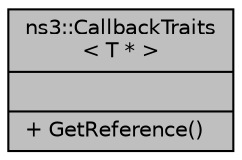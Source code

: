 digraph "ns3::CallbackTraits&lt; T * &gt;"
{
  edge [fontname="Helvetica",fontsize="10",labelfontname="Helvetica",labelfontsize="10"];
  node [fontname="Helvetica",fontsize="10",shape=record];
  Node1 [label="{ns3::CallbackTraits\l\< T * \>\n||+ GetReference()\l}",height=0.2,width=0.4,color="black", fillcolor="grey75", style="filled", fontcolor="black"];
}
